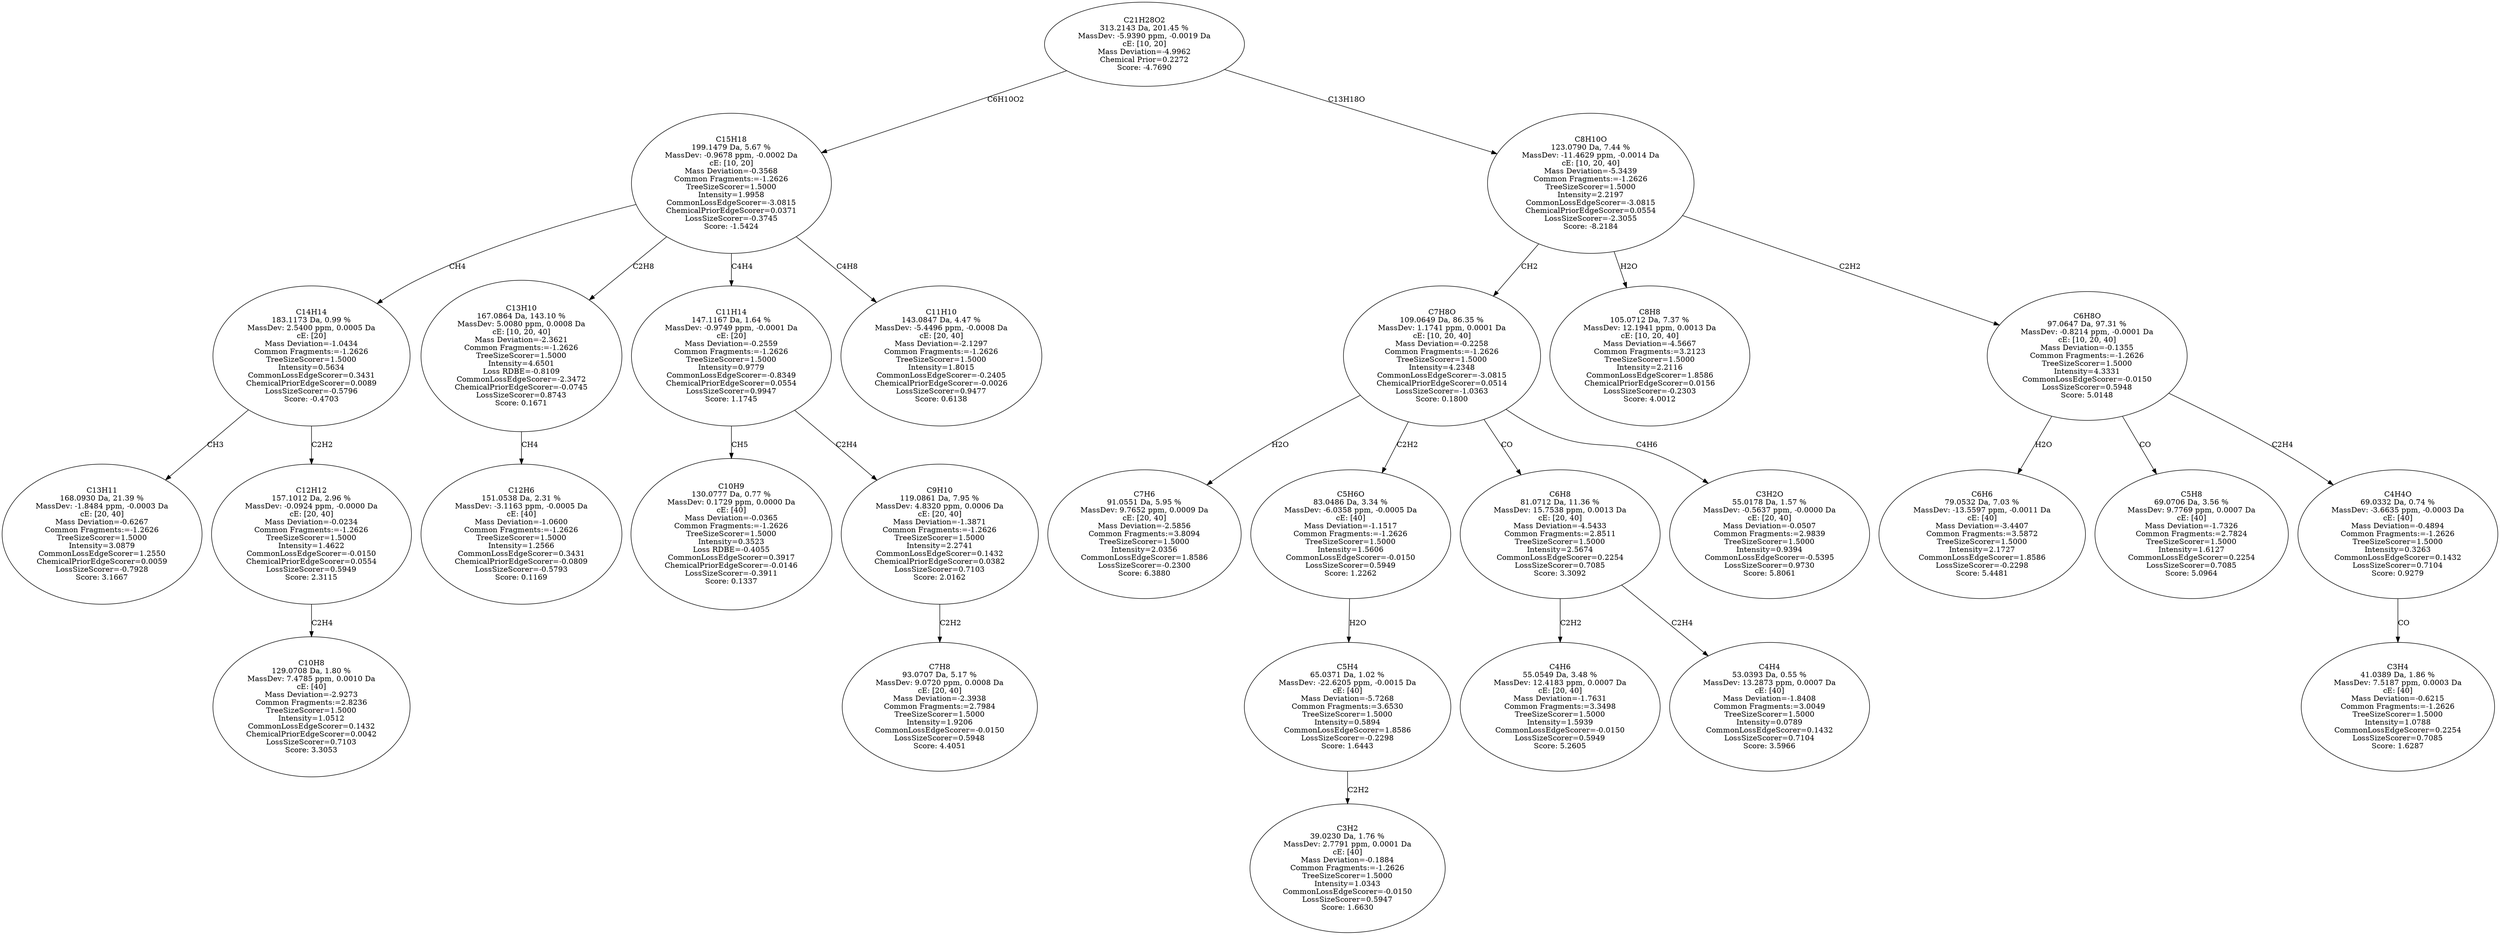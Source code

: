 strict digraph {
v1 [label="C13H11\n168.0930 Da, 21.39 %\nMassDev: -1.8484 ppm, -0.0003 Da\ncE: [20, 40]\nMass Deviation=-0.6267\nCommon Fragments:=-1.2626\nTreeSizeScorer=1.5000\nIntensity=3.0879\nCommonLossEdgeScorer=1.2550\nChemicalPriorEdgeScorer=0.0059\nLossSizeScorer=-0.7928\nScore: 3.1667"];
v2 [label="C10H8\n129.0708 Da, 1.80 %\nMassDev: 7.4785 ppm, 0.0010 Da\ncE: [40]\nMass Deviation=-2.9273\nCommon Fragments:=2.8236\nTreeSizeScorer=1.5000\nIntensity=1.0512\nCommonLossEdgeScorer=0.1432\nChemicalPriorEdgeScorer=0.0042\nLossSizeScorer=0.7103\nScore: 3.3053"];
v3 [label="C12H12\n157.1012 Da, 2.96 %\nMassDev: -0.0924 ppm, -0.0000 Da\ncE: [20, 40]\nMass Deviation=-0.0234\nCommon Fragments:=-1.2626\nTreeSizeScorer=1.5000\nIntensity=1.4622\nCommonLossEdgeScorer=-0.0150\nChemicalPriorEdgeScorer=0.0554\nLossSizeScorer=0.5949\nScore: 2.3115"];
v4 [label="C14H14\n183.1173 Da, 0.99 %\nMassDev: 2.5400 ppm, 0.0005 Da\ncE: [20]\nMass Deviation=-1.0434\nCommon Fragments:=-1.2626\nTreeSizeScorer=1.5000\nIntensity=0.5634\nCommonLossEdgeScorer=0.3431\nChemicalPriorEdgeScorer=0.0089\nLossSizeScorer=-0.5796\nScore: -0.4703"];
v5 [label="C12H6\n151.0538 Da, 2.31 %\nMassDev: -3.1163 ppm, -0.0005 Da\ncE: [40]\nMass Deviation=-1.0600\nCommon Fragments:=-1.2626\nTreeSizeScorer=1.5000\nIntensity=1.2566\nCommonLossEdgeScorer=0.3431\nChemicalPriorEdgeScorer=-0.0809\nLossSizeScorer=-0.5793\nScore: 0.1169"];
v6 [label="C13H10\n167.0864 Da, 143.10 %\nMassDev: 5.0080 ppm, 0.0008 Da\ncE: [10, 20, 40]\nMass Deviation=-2.3621\nCommon Fragments:=-1.2626\nTreeSizeScorer=1.5000\nIntensity=4.6501\nLoss RDBE=-0.8109\nCommonLossEdgeScorer=-2.3472\nChemicalPriorEdgeScorer=-0.0745\nLossSizeScorer=0.8743\nScore: 0.1671"];
v7 [label="C10H9\n130.0777 Da, 0.77 %\nMassDev: 0.1729 ppm, 0.0000 Da\ncE: [40]\nMass Deviation=-0.0365\nCommon Fragments:=-1.2626\nTreeSizeScorer=1.5000\nIntensity=0.3523\nLoss RDBE=-0.4055\nCommonLossEdgeScorer=0.3917\nChemicalPriorEdgeScorer=-0.0146\nLossSizeScorer=-0.3911\nScore: 0.1337"];
v8 [label="C7H8\n93.0707 Da, 5.17 %\nMassDev: 9.0720 ppm, 0.0008 Da\ncE: [20, 40]\nMass Deviation=-2.3938\nCommon Fragments:=2.7984\nTreeSizeScorer=1.5000\nIntensity=1.9206\nCommonLossEdgeScorer=-0.0150\nLossSizeScorer=0.5948\nScore: 4.4051"];
v9 [label="C9H10\n119.0861 Da, 7.95 %\nMassDev: 4.8320 ppm, 0.0006 Da\ncE: [20, 40]\nMass Deviation=-1.3871\nCommon Fragments:=-1.2626\nTreeSizeScorer=1.5000\nIntensity=2.2741\nCommonLossEdgeScorer=0.1432\nChemicalPriorEdgeScorer=0.0382\nLossSizeScorer=0.7103\nScore: 2.0162"];
v10 [label="C11H14\n147.1167 Da, 1.64 %\nMassDev: -0.9749 ppm, -0.0001 Da\ncE: [20]\nMass Deviation=-0.2559\nCommon Fragments:=-1.2626\nTreeSizeScorer=1.5000\nIntensity=0.9779\nCommonLossEdgeScorer=-0.8349\nChemicalPriorEdgeScorer=0.0554\nLossSizeScorer=0.9947\nScore: 1.1745"];
v11 [label="C11H10\n143.0847 Da, 4.47 %\nMassDev: -5.4496 ppm, -0.0008 Da\ncE: [20, 40]\nMass Deviation=-2.1297\nCommon Fragments:=-1.2626\nTreeSizeScorer=1.5000\nIntensity=1.8015\nCommonLossEdgeScorer=-0.2405\nChemicalPriorEdgeScorer=-0.0026\nLossSizeScorer=0.9477\nScore: 0.6138"];
v12 [label="C15H18\n199.1479 Da, 5.67 %\nMassDev: -0.9678 ppm, -0.0002 Da\ncE: [10, 20]\nMass Deviation=-0.3568\nCommon Fragments:=-1.2626\nTreeSizeScorer=1.5000\nIntensity=1.9958\nCommonLossEdgeScorer=-3.0815\nChemicalPriorEdgeScorer=0.0371\nLossSizeScorer=-0.3745\nScore: -1.5424"];
v13 [label="C7H6\n91.0551 Da, 5.95 %\nMassDev: 9.7652 ppm, 0.0009 Da\ncE: [20, 40]\nMass Deviation=-2.5856\nCommon Fragments:=3.8094\nTreeSizeScorer=1.5000\nIntensity=2.0356\nCommonLossEdgeScorer=1.8586\nLossSizeScorer=-0.2300\nScore: 6.3880"];
v14 [label="C3H2\n39.0230 Da, 1.76 %\nMassDev: 2.7791 ppm, 0.0001 Da\ncE: [40]\nMass Deviation=-0.1884\nCommon Fragments:=-1.2626\nTreeSizeScorer=1.5000\nIntensity=1.0343\nCommonLossEdgeScorer=-0.0150\nLossSizeScorer=0.5947\nScore: 1.6630"];
v15 [label="C5H4\n65.0371 Da, 1.02 %\nMassDev: -22.6205 ppm, -0.0015 Da\ncE: [40]\nMass Deviation=-5.7268\nCommon Fragments:=3.6530\nTreeSizeScorer=1.5000\nIntensity=0.5894\nCommonLossEdgeScorer=1.8586\nLossSizeScorer=-0.2298\nScore: 1.6443"];
v16 [label="C5H6O\n83.0486 Da, 3.34 %\nMassDev: -6.0358 ppm, -0.0005 Da\ncE: [40]\nMass Deviation=-1.1517\nCommon Fragments:=-1.2626\nTreeSizeScorer=1.5000\nIntensity=1.5606\nCommonLossEdgeScorer=-0.0150\nLossSizeScorer=0.5949\nScore: 1.2262"];
v17 [label="C4H6\n55.0549 Da, 3.48 %\nMassDev: 12.4183 ppm, 0.0007 Da\ncE: [20, 40]\nMass Deviation=-1.7631\nCommon Fragments:=3.3498\nTreeSizeScorer=1.5000\nIntensity=1.5939\nCommonLossEdgeScorer=-0.0150\nLossSizeScorer=0.5949\nScore: 5.2605"];
v18 [label="C4H4\n53.0393 Da, 0.55 %\nMassDev: 13.2873 ppm, 0.0007 Da\ncE: [40]\nMass Deviation=-1.8408\nCommon Fragments:=3.0049\nTreeSizeScorer=1.5000\nIntensity=0.0789\nCommonLossEdgeScorer=0.1432\nLossSizeScorer=0.7104\nScore: 3.5966"];
v19 [label="C6H8\n81.0712 Da, 11.36 %\nMassDev: 15.7538 ppm, 0.0013 Da\ncE: [20, 40]\nMass Deviation=-4.5433\nCommon Fragments:=2.8511\nTreeSizeScorer=1.5000\nIntensity=2.5674\nCommonLossEdgeScorer=0.2254\nLossSizeScorer=0.7085\nScore: 3.3092"];
v20 [label="C3H2O\n55.0178 Da, 1.57 %\nMassDev: -0.5637 ppm, -0.0000 Da\ncE: [20, 40]\nMass Deviation=-0.0507\nCommon Fragments:=2.9839\nTreeSizeScorer=1.5000\nIntensity=0.9394\nCommonLossEdgeScorer=-0.5395\nLossSizeScorer=0.9730\nScore: 5.8061"];
v21 [label="C7H8O\n109.0649 Da, 86.35 %\nMassDev: 1.1741 ppm, 0.0001 Da\ncE: [10, 20, 40]\nMass Deviation=-0.2258\nCommon Fragments:=-1.2626\nTreeSizeScorer=1.5000\nIntensity=4.2348\nCommonLossEdgeScorer=-3.0815\nChemicalPriorEdgeScorer=0.0514\nLossSizeScorer=-1.0363\nScore: 0.1800"];
v22 [label="C8H8\n105.0712 Da, 7.37 %\nMassDev: 12.1941 ppm, 0.0013 Da\ncE: [10, 20, 40]\nMass Deviation=-4.5667\nCommon Fragments:=3.2123\nTreeSizeScorer=1.5000\nIntensity=2.2116\nCommonLossEdgeScorer=1.8586\nChemicalPriorEdgeScorer=0.0156\nLossSizeScorer=-0.2303\nScore: 4.0012"];
v23 [label="C6H6\n79.0532 Da, 7.03 %\nMassDev: -13.5597 ppm, -0.0011 Da\ncE: [40]\nMass Deviation=-3.4407\nCommon Fragments:=3.5872\nTreeSizeScorer=1.5000\nIntensity=2.1727\nCommonLossEdgeScorer=1.8586\nLossSizeScorer=-0.2298\nScore: 5.4481"];
v24 [label="C5H8\n69.0706 Da, 3.56 %\nMassDev: 9.7769 ppm, 0.0007 Da\ncE: [40]\nMass Deviation=-1.7326\nCommon Fragments:=2.7824\nTreeSizeScorer=1.5000\nIntensity=1.6127\nCommonLossEdgeScorer=0.2254\nLossSizeScorer=0.7085\nScore: 5.0964"];
v25 [label="C3H4\n41.0389 Da, 1.86 %\nMassDev: 7.5187 ppm, 0.0003 Da\ncE: [40]\nMass Deviation=-0.6215\nCommon Fragments:=-1.2626\nTreeSizeScorer=1.5000\nIntensity=1.0788\nCommonLossEdgeScorer=0.2254\nLossSizeScorer=0.7085\nScore: 1.6287"];
v26 [label="C4H4O\n69.0332 Da, 0.74 %\nMassDev: -3.6635 ppm, -0.0003 Da\ncE: [40]\nMass Deviation=-0.4894\nCommon Fragments:=-1.2626\nTreeSizeScorer=1.5000\nIntensity=0.3263\nCommonLossEdgeScorer=0.1432\nLossSizeScorer=0.7104\nScore: 0.9279"];
v27 [label="C6H8O\n97.0647 Da, 97.31 %\nMassDev: -0.8214 ppm, -0.0001 Da\ncE: [10, 20, 40]\nMass Deviation=-0.1355\nCommon Fragments:=-1.2626\nTreeSizeScorer=1.5000\nIntensity=4.3331\nCommonLossEdgeScorer=-0.0150\nLossSizeScorer=0.5948\nScore: 5.0148"];
v28 [label="C8H10O\n123.0790 Da, 7.44 %\nMassDev: -11.4629 ppm, -0.0014 Da\ncE: [10, 20, 40]\nMass Deviation=-5.3439\nCommon Fragments:=-1.2626\nTreeSizeScorer=1.5000\nIntensity=2.2197\nCommonLossEdgeScorer=-3.0815\nChemicalPriorEdgeScorer=0.0554\nLossSizeScorer=-2.3055\nScore: -8.2184"];
v29 [label="C21H28O2\n313.2143 Da, 201.45 %\nMassDev: -5.9390 ppm, -0.0019 Da\ncE: [10, 20]\nMass Deviation=-4.9962\nChemical Prior=0.2272\nScore: -4.7690"];
v4 -> v1 [label="CH3"];
v3 -> v2 [label="C2H4"];
v4 -> v3 [label="C2H2"];
v12 -> v4 [label="CH4"];
v6 -> v5 [label="CH4"];
v12 -> v6 [label="C2H8"];
v10 -> v7 [label="CH5"];
v9 -> v8 [label="C2H2"];
v10 -> v9 [label="C2H4"];
v12 -> v10 [label="C4H4"];
v12 -> v11 [label="C4H8"];
v29 -> v12 [label="C6H10O2"];
v21 -> v13 [label="H2O"];
v15 -> v14 [label="C2H2"];
v16 -> v15 [label="H2O"];
v21 -> v16 [label="C2H2"];
v19 -> v17 [label="C2H2"];
v19 -> v18 [label="C2H4"];
v21 -> v19 [label="CO"];
v21 -> v20 [label="C4H6"];
v28 -> v21 [label="CH2"];
v28 -> v22 [label="H2O"];
v27 -> v23 [label="H2O"];
v27 -> v24 [label="CO"];
v26 -> v25 [label="CO"];
v27 -> v26 [label="C2H4"];
v28 -> v27 [label="C2H2"];
v29 -> v28 [label="C13H18O"];
}